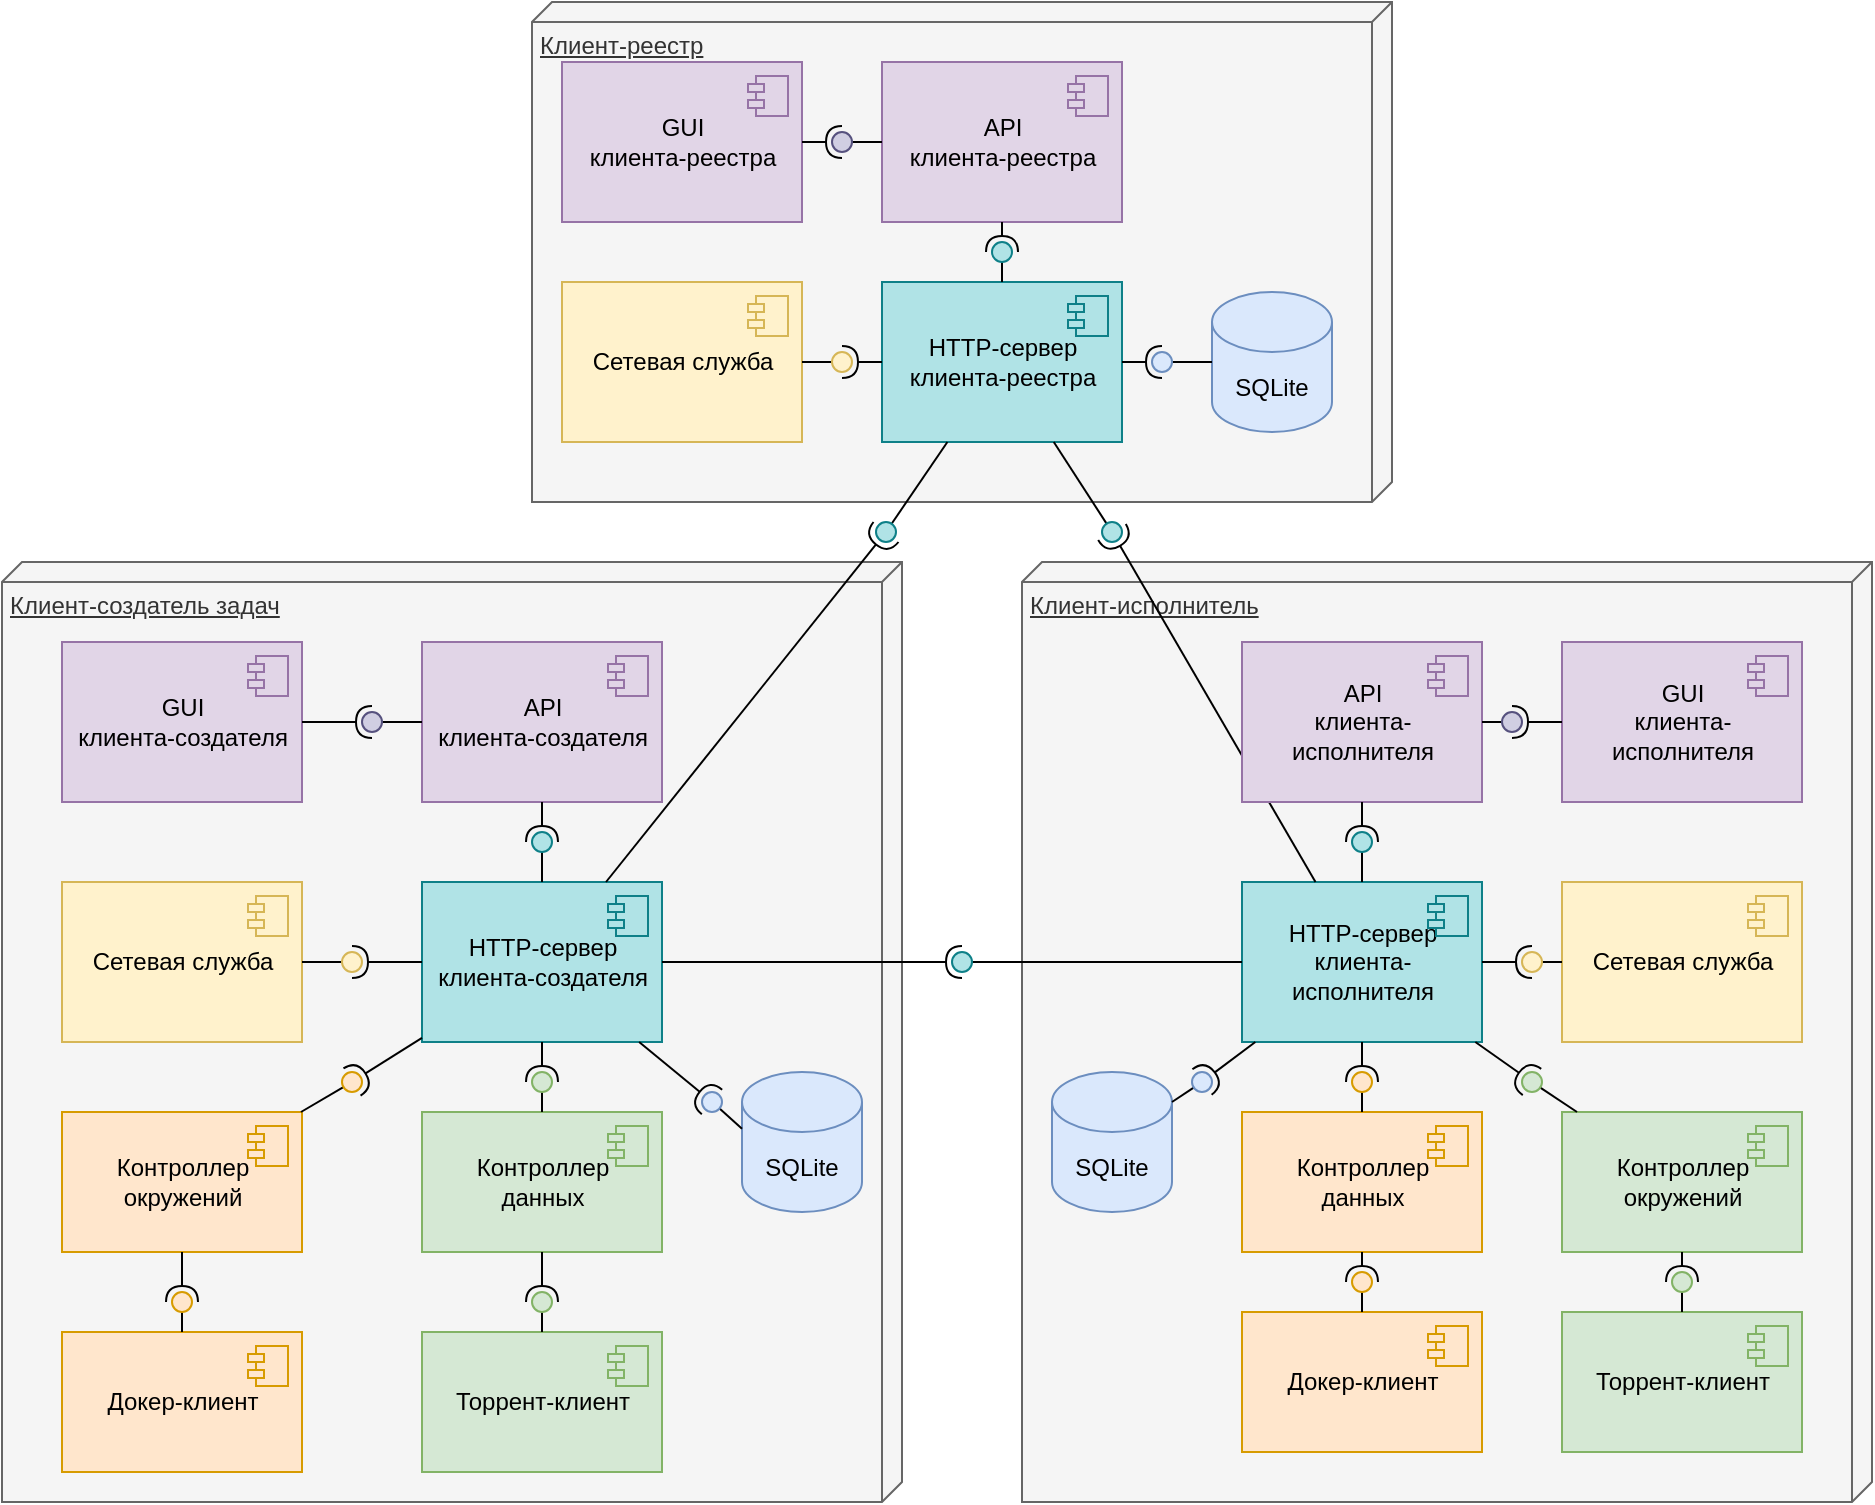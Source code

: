 <mxfile version="18.0.6" type="device"><diagram id="uesjsvhi6PTyqrTvH9r1" name="Страница 1"><mxGraphModel dx="1422" dy="845" grid="1" gridSize="10" guides="1" tooltips="1" connect="1" arrows="1" fold="1" page="1" pageScale="1" pageWidth="1654" pageHeight="1169" math="0" shadow="0"><root><mxCell id="0"/><mxCell id="1" parent="0"/><mxCell id="eHMPwbCRDvt2k2h-anPT-3" value="Клиент-реестр" style="verticalAlign=top;align=left;spacingTop=8;spacingLeft=2;spacingRight=12;shape=cube;size=10;direction=south;fontStyle=4;html=1;fillColor=#f5f5f5;fontColor=#333333;strokeColor=#666666;" vertex="1" parent="1"><mxGeometry x="655" y="290" width="430" height="250" as="geometry"/></mxCell><mxCell id="eHMPwbCRDvt2k2h-anPT-4" value="Клиент-создатель задач" style="verticalAlign=top;align=left;spacingTop=8;spacingLeft=2;spacingRight=12;shape=cube;size=10;direction=south;fontStyle=4;html=1;fillColor=#f5f5f5;fontColor=#333333;strokeColor=#666666;" vertex="1" parent="1"><mxGeometry x="390" y="570" width="450" height="470" as="geometry"/></mxCell><mxCell id="eHMPwbCRDvt2k2h-anPT-5" value="Клиент-исполнитель" style="verticalAlign=top;align=left;spacingTop=8;spacingLeft=2;spacingRight=12;shape=cube;size=10;direction=south;fontStyle=4;html=1;fillColor=#f5f5f5;fontColor=#333333;strokeColor=#666666;" vertex="1" parent="1"><mxGeometry x="900" y="570" width="425" height="470" as="geometry"/></mxCell><mxCell id="eHMPwbCRDvt2k2h-anPT-6" value="HTTP-сервер&lt;br&gt;клиента-создателя" style="html=1;dropTarget=0;fillColor=#b0e3e6;strokeColor=#0e8088;" vertex="1" parent="1"><mxGeometry x="600" y="730" width="120" height="80" as="geometry"/></mxCell><mxCell id="eHMPwbCRDvt2k2h-anPT-7" value="" style="shape=module;jettyWidth=8;jettyHeight=4;fillColor=#b0e3e6;strokeColor=#0e8088;" vertex="1" parent="eHMPwbCRDvt2k2h-anPT-6"><mxGeometry x="1" width="20" height="20" relative="1" as="geometry"><mxPoint x="-27" y="7" as="offset"/></mxGeometry></mxCell><mxCell id="eHMPwbCRDvt2k2h-anPT-8" value="Контроллер&lt;br&gt;окружений" style="html=1;dropTarget=0;fillColor=#ffe6cc;strokeColor=#d79b00;" vertex="1" parent="1"><mxGeometry x="420" y="845" width="120" height="70" as="geometry"/></mxCell><mxCell id="eHMPwbCRDvt2k2h-anPT-9" value="" style="shape=module;jettyWidth=8;jettyHeight=4;fillColor=#ffe6cc;strokeColor=#d79b00;" vertex="1" parent="eHMPwbCRDvt2k2h-anPT-8"><mxGeometry x="1" width="20" height="20" relative="1" as="geometry"><mxPoint x="-27" y="7" as="offset"/></mxGeometry></mxCell><mxCell id="eHMPwbCRDvt2k2h-anPT-10" value="Контроллер&lt;br&gt;данных" style="html=1;dropTarget=0;fillColor=#d5e8d4;strokeColor=#82b366;" vertex="1" parent="1"><mxGeometry x="600" y="845" width="120" height="70" as="geometry"/></mxCell><mxCell id="eHMPwbCRDvt2k2h-anPT-11" value="" style="shape=module;jettyWidth=8;jettyHeight=4;fillColor=#d5e8d4;strokeColor=#82b366;" vertex="1" parent="eHMPwbCRDvt2k2h-anPT-10"><mxGeometry x="1" width="20" height="20" relative="1" as="geometry"><mxPoint x="-27" y="7" as="offset"/></mxGeometry></mxCell><mxCell id="eHMPwbCRDvt2k2h-anPT-12" value="Торрент-клиент" style="html=1;dropTarget=0;fillColor=#d5e8d4;strokeColor=#82b366;" vertex="1" parent="1"><mxGeometry x="600" y="955" width="120" height="70" as="geometry"/></mxCell><mxCell id="eHMPwbCRDvt2k2h-anPT-13" value="" style="shape=module;jettyWidth=8;jettyHeight=4;fillColor=#d5e8d4;strokeColor=#82b366;" vertex="1" parent="eHMPwbCRDvt2k2h-anPT-12"><mxGeometry x="1" width="20" height="20" relative="1" as="geometry"><mxPoint x="-27" y="7" as="offset"/></mxGeometry></mxCell><mxCell id="eHMPwbCRDvt2k2h-anPT-14" value="Докер-клиент" style="html=1;dropTarget=0;fillColor=#ffe6cc;strokeColor=#d79b00;" vertex="1" parent="1"><mxGeometry x="420" y="955" width="120" height="70" as="geometry"/></mxCell><mxCell id="eHMPwbCRDvt2k2h-anPT-15" value="" style="shape=module;jettyWidth=8;jettyHeight=4;fillColor=#ffe6cc;strokeColor=#d79b00;" vertex="1" parent="eHMPwbCRDvt2k2h-anPT-14"><mxGeometry x="1" width="20" height="20" relative="1" as="geometry"><mxPoint x="-27" y="7" as="offset"/></mxGeometry></mxCell><mxCell id="eHMPwbCRDvt2k2h-anPT-16" value="Сетевая служба" style="html=1;dropTarget=0;fillColor=#fff2cc;strokeColor=#d6b656;" vertex="1" parent="1"><mxGeometry x="420" y="730" width="120" height="80" as="geometry"/></mxCell><mxCell id="eHMPwbCRDvt2k2h-anPT-17" value="" style="shape=module;jettyWidth=8;jettyHeight=4;fillColor=#fff2cc;strokeColor=#d6b656;" vertex="1" parent="eHMPwbCRDvt2k2h-anPT-16"><mxGeometry x="1" width="20" height="20" relative="1" as="geometry"><mxPoint x="-27" y="7" as="offset"/></mxGeometry></mxCell><mxCell id="eHMPwbCRDvt2k2h-anPT-35" value="SQLite" style="shape=cylinder3;whiteSpace=wrap;html=1;boundedLbl=1;backgroundOutline=1;size=15;fillColor=#dae8fc;strokeColor=#6c8ebf;" vertex="1" parent="1"><mxGeometry x="760" y="825" width="60" height="70" as="geometry"/></mxCell><mxCell id="eHMPwbCRDvt2k2h-anPT-36" value="" style="rounded=0;orthogonalLoop=1;jettySize=auto;html=1;endArrow=none;endFill=0;sketch=0;sourcePerimeterSpacing=0;targetPerimeterSpacing=0;" edge="1" target="eHMPwbCRDvt2k2h-anPT-38" parent="1"><mxGeometry relative="1" as="geometry"><mxPoint x="760" y="853.343" as="sourcePoint"/></mxGeometry></mxCell><mxCell id="eHMPwbCRDvt2k2h-anPT-37" value="" style="rounded=0;orthogonalLoop=1;jettySize=auto;html=1;endArrow=halfCircle;endFill=0;entryX=0.5;entryY=0.5;endSize=6;strokeWidth=1;sketch=0;" edge="1" target="eHMPwbCRDvt2k2h-anPT-38" parent="1" source="eHMPwbCRDvt2k2h-anPT-6"><mxGeometry relative="1" as="geometry"><mxPoint x="980" y="950" as="sourcePoint"/></mxGeometry></mxCell><mxCell id="eHMPwbCRDvt2k2h-anPT-38" value="" style="ellipse;whiteSpace=wrap;html=1;align=center;aspect=fixed;resizable=0;points=[];outlineConnect=0;sketch=0;fillColor=#dae8fc;strokeColor=#6c8ebf;" vertex="1" parent="1"><mxGeometry x="740" y="835" width="10" height="10" as="geometry"/></mxCell><mxCell id="eHMPwbCRDvt2k2h-anPT-39" value="HTTP-сервер&lt;br&gt;клиента-реестра" style="html=1;dropTarget=0;fillColor=#b0e3e6;strokeColor=#0e8088;" vertex="1" parent="1"><mxGeometry x="830" y="430" width="120" height="80" as="geometry"/></mxCell><mxCell id="eHMPwbCRDvt2k2h-anPT-40" value="" style="shape=module;jettyWidth=8;jettyHeight=4;fillColor=#b0e3e6;strokeColor=#0e8088;" vertex="1" parent="eHMPwbCRDvt2k2h-anPT-39"><mxGeometry x="1" width="20" height="20" relative="1" as="geometry"><mxPoint x="-27" y="7" as="offset"/></mxGeometry></mxCell><mxCell id="eHMPwbCRDvt2k2h-anPT-41" value="Сетевая служба" style="html=1;dropTarget=0;fillColor=#fff2cc;strokeColor=#d6b656;" vertex="1" parent="1"><mxGeometry x="670" y="430" width="120" height="80" as="geometry"/></mxCell><mxCell id="eHMPwbCRDvt2k2h-anPT-42" value="" style="shape=module;jettyWidth=8;jettyHeight=4;fillColor=#fff2cc;strokeColor=#d6b656;" vertex="1" parent="eHMPwbCRDvt2k2h-anPT-41"><mxGeometry x="1" width="20" height="20" relative="1" as="geometry"><mxPoint x="-27" y="7" as="offset"/></mxGeometry></mxCell><mxCell id="eHMPwbCRDvt2k2h-anPT-43" value="SQLite" style="shape=cylinder3;whiteSpace=wrap;html=1;boundedLbl=1;backgroundOutline=1;size=15;fillColor=#dae8fc;strokeColor=#6c8ebf;" vertex="1" parent="1"><mxGeometry x="995" y="435" width="60" height="70" as="geometry"/></mxCell><mxCell id="eHMPwbCRDvt2k2h-anPT-44" value="" style="rounded=0;orthogonalLoop=1;jettySize=auto;html=1;endArrow=none;endFill=0;sketch=0;sourcePerimeterSpacing=0;targetPerimeterSpacing=0;" edge="1" target="eHMPwbCRDvt2k2h-anPT-46" parent="1" source="eHMPwbCRDvt2k2h-anPT-41"><mxGeometry relative="1" as="geometry"><mxPoint x="1185" y="455" as="sourcePoint"/></mxGeometry></mxCell><mxCell id="eHMPwbCRDvt2k2h-anPT-45" value="" style="rounded=0;orthogonalLoop=1;jettySize=auto;html=1;endArrow=halfCircle;endFill=0;entryX=0.5;entryY=0.5;endSize=6;strokeWidth=1;sketch=0;" edge="1" target="eHMPwbCRDvt2k2h-anPT-46" parent="1" source="eHMPwbCRDvt2k2h-anPT-39"><mxGeometry relative="1" as="geometry"><mxPoint x="1225" y="455" as="sourcePoint"/></mxGeometry></mxCell><mxCell id="eHMPwbCRDvt2k2h-anPT-46" value="" style="ellipse;whiteSpace=wrap;html=1;align=center;aspect=fixed;resizable=0;points=[];outlineConnect=0;sketch=0;fillColor=#fff2cc;strokeColor=#d6b656;" vertex="1" parent="1"><mxGeometry x="805" y="465" width="10" height="10" as="geometry"/></mxCell><mxCell id="eHMPwbCRDvt2k2h-anPT-47" value="" style="rounded=0;orthogonalLoop=1;jettySize=auto;html=1;endArrow=none;endFill=0;sketch=0;sourcePerimeterSpacing=0;targetPerimeterSpacing=0;" edge="1" target="eHMPwbCRDvt2k2h-anPT-49" parent="1" source="eHMPwbCRDvt2k2h-anPT-43"><mxGeometry relative="1" as="geometry"><mxPoint x="1175" y="455" as="sourcePoint"/></mxGeometry></mxCell><mxCell id="eHMPwbCRDvt2k2h-anPT-48" value="" style="rounded=0;orthogonalLoop=1;jettySize=auto;html=1;endArrow=halfCircle;endFill=0;entryX=0.5;entryY=0.5;endSize=6;strokeWidth=1;sketch=0;" edge="1" target="eHMPwbCRDvt2k2h-anPT-49" parent="1" source="eHMPwbCRDvt2k2h-anPT-39"><mxGeometry relative="1" as="geometry"><mxPoint x="1215" y="455" as="sourcePoint"/></mxGeometry></mxCell><mxCell id="eHMPwbCRDvt2k2h-anPT-49" value="" style="ellipse;whiteSpace=wrap;html=1;align=center;aspect=fixed;resizable=0;points=[];outlineConnect=0;sketch=0;fillColor=#dae8fc;strokeColor=#6c8ebf;" vertex="1" parent="1"><mxGeometry x="965" y="465" width="10" height="10" as="geometry"/></mxCell><mxCell id="eHMPwbCRDvt2k2h-anPT-50" value="" style="rounded=0;orthogonalLoop=1;jettySize=auto;html=1;endArrow=none;endFill=0;sketch=0;sourcePerimeterSpacing=0;targetPerimeterSpacing=0;" edge="1" target="eHMPwbCRDvt2k2h-anPT-52" parent="1" source="eHMPwbCRDvt2k2h-anPT-39"><mxGeometry relative="1" as="geometry"><mxPoint x="1130" y="515" as="sourcePoint"/><mxPoint x="790" y="565" as="targetPoint"/></mxGeometry></mxCell><mxCell id="eHMPwbCRDvt2k2h-anPT-51" value="" style="rounded=0;orthogonalLoop=1;jettySize=auto;html=1;endArrow=halfCircle;endFill=0;entryX=0.5;entryY=0.5;endSize=6;strokeWidth=1;sketch=0;" edge="1" target="eHMPwbCRDvt2k2h-anPT-52" parent="1" source="eHMPwbCRDvt2k2h-anPT-6"><mxGeometry relative="1" as="geometry"><mxPoint x="1170" y="515" as="sourcePoint"/></mxGeometry></mxCell><mxCell id="eHMPwbCRDvt2k2h-anPT-52" value="" style="ellipse;whiteSpace=wrap;html=1;align=center;aspect=fixed;resizable=0;points=[];outlineConnect=0;sketch=0;fillColor=#b0e3e6;strokeColor=#0e8088;" vertex="1" parent="1"><mxGeometry x="827" y="550" width="10" height="10" as="geometry"/></mxCell><mxCell id="eHMPwbCRDvt2k2h-anPT-54" value="" style="rounded=0;orthogonalLoop=1;jettySize=auto;html=1;endArrow=none;endFill=0;sketch=0;sourcePerimeterSpacing=0;targetPerimeterSpacing=0;" edge="1" target="eHMPwbCRDvt2k2h-anPT-56" parent="1" source="eHMPwbCRDvt2k2h-anPT-10"><mxGeometry relative="1" as="geometry"><mxPoint x="930" y="640" as="sourcePoint"/></mxGeometry></mxCell><mxCell id="eHMPwbCRDvt2k2h-anPT-55" value="" style="rounded=0;orthogonalLoop=1;jettySize=auto;html=1;endArrow=halfCircle;endFill=0;entryX=0.5;entryY=0.5;endSize=6;strokeWidth=1;sketch=0;" edge="1" target="eHMPwbCRDvt2k2h-anPT-56" parent="1" source="eHMPwbCRDvt2k2h-anPT-6"><mxGeometry relative="1" as="geometry"><mxPoint x="970" y="640" as="sourcePoint"/></mxGeometry></mxCell><mxCell id="eHMPwbCRDvt2k2h-anPT-56" value="" style="ellipse;whiteSpace=wrap;html=1;align=center;aspect=fixed;resizable=0;points=[];outlineConnect=0;sketch=0;fillColor=#d5e8d4;strokeColor=#82b366;" vertex="1" parent="1"><mxGeometry x="655" y="825" width="10" height="10" as="geometry"/></mxCell><mxCell id="eHMPwbCRDvt2k2h-anPT-57" value="" style="rounded=0;orthogonalLoop=1;jettySize=auto;html=1;endArrow=none;endFill=0;sketch=0;sourcePerimeterSpacing=0;targetPerimeterSpacing=0;" edge="1" target="eHMPwbCRDvt2k2h-anPT-59" parent="1" source="eHMPwbCRDvt2k2h-anPT-8"><mxGeometry relative="1" as="geometry"><mxPoint x="920" y="630" as="sourcePoint"/></mxGeometry></mxCell><mxCell id="eHMPwbCRDvt2k2h-anPT-58" value="" style="rounded=0;orthogonalLoop=1;jettySize=auto;html=1;endArrow=halfCircle;endFill=0;entryX=0.5;entryY=0.5;endSize=6;strokeWidth=1;sketch=0;" edge="1" target="eHMPwbCRDvt2k2h-anPT-59" parent="1" source="eHMPwbCRDvt2k2h-anPT-6"><mxGeometry relative="1" as="geometry"><mxPoint x="960" y="630" as="sourcePoint"/></mxGeometry></mxCell><mxCell id="eHMPwbCRDvt2k2h-anPT-59" value="" style="ellipse;whiteSpace=wrap;html=1;align=center;aspect=fixed;resizable=0;points=[];outlineConnect=0;sketch=0;fillColor=#ffe6cc;strokeColor=#d79b00;" vertex="1" parent="1"><mxGeometry x="560" y="825" width="10" height="10" as="geometry"/></mxCell><mxCell id="eHMPwbCRDvt2k2h-anPT-60" value="" style="rounded=0;orthogonalLoop=1;jettySize=auto;html=1;endArrow=none;endFill=0;sketch=0;sourcePerimeterSpacing=0;targetPerimeterSpacing=0;" edge="1" target="eHMPwbCRDvt2k2h-anPT-62" parent="1" source="eHMPwbCRDvt2k2h-anPT-16"><mxGeometry relative="1" as="geometry"><mxPoint x="930" y="630" as="sourcePoint"/></mxGeometry></mxCell><mxCell id="eHMPwbCRDvt2k2h-anPT-61" value="" style="rounded=0;orthogonalLoop=1;jettySize=auto;html=1;endArrow=halfCircle;endFill=0;entryX=0.5;entryY=0.5;endSize=6;strokeWidth=1;sketch=0;" edge="1" target="eHMPwbCRDvt2k2h-anPT-62" parent="1" source="eHMPwbCRDvt2k2h-anPT-6"><mxGeometry relative="1" as="geometry"><mxPoint x="970" y="630" as="sourcePoint"/></mxGeometry></mxCell><mxCell id="eHMPwbCRDvt2k2h-anPT-62" value="" style="ellipse;whiteSpace=wrap;html=1;align=center;aspect=fixed;resizable=0;points=[];outlineConnect=0;sketch=0;fillColor=#fff2cc;strokeColor=#d6b656;" vertex="1" parent="1"><mxGeometry x="560" y="765" width="10" height="10" as="geometry"/></mxCell><mxCell id="eHMPwbCRDvt2k2h-anPT-63" value="" style="rounded=0;orthogonalLoop=1;jettySize=auto;html=1;endArrow=none;endFill=0;sketch=0;sourcePerimeterSpacing=0;targetPerimeterSpacing=0;" edge="1" target="eHMPwbCRDvt2k2h-anPT-65" parent="1" source="eHMPwbCRDvt2k2h-anPT-14"><mxGeometry relative="1" as="geometry"><mxPoint x="920" y="640" as="sourcePoint"/></mxGeometry></mxCell><mxCell id="eHMPwbCRDvt2k2h-anPT-64" value="" style="rounded=0;orthogonalLoop=1;jettySize=auto;html=1;endArrow=halfCircle;endFill=0;entryX=0.5;entryY=0.5;endSize=6;strokeWidth=1;sketch=0;" edge="1" target="eHMPwbCRDvt2k2h-anPT-65" parent="1" source="eHMPwbCRDvt2k2h-anPT-8"><mxGeometry relative="1" as="geometry"><mxPoint x="960" y="640" as="sourcePoint"/></mxGeometry></mxCell><mxCell id="eHMPwbCRDvt2k2h-anPT-65" value="" style="ellipse;whiteSpace=wrap;html=1;align=center;aspect=fixed;resizable=0;points=[];outlineConnect=0;sketch=0;fillColor=#ffe6cc;strokeColor=#d79b00;" vertex="1" parent="1"><mxGeometry x="475" y="935" width="10" height="10" as="geometry"/></mxCell><mxCell id="eHMPwbCRDvt2k2h-anPT-66" value="" style="rounded=0;orthogonalLoop=1;jettySize=auto;html=1;endArrow=none;endFill=0;sketch=0;sourcePerimeterSpacing=0;targetPerimeterSpacing=0;" edge="1" target="eHMPwbCRDvt2k2h-anPT-68" parent="1" source="eHMPwbCRDvt2k2h-anPT-12"><mxGeometry relative="1" as="geometry"><mxPoint x="990" y="630" as="sourcePoint"/></mxGeometry></mxCell><mxCell id="eHMPwbCRDvt2k2h-anPT-67" value="" style="rounded=0;orthogonalLoop=1;jettySize=auto;html=1;endArrow=halfCircle;endFill=0;entryX=0.5;entryY=0.5;endSize=6;strokeWidth=1;sketch=0;" edge="1" target="eHMPwbCRDvt2k2h-anPT-68" parent="1" source="eHMPwbCRDvt2k2h-anPT-10"><mxGeometry relative="1" as="geometry"><mxPoint x="1030" y="630" as="sourcePoint"/></mxGeometry></mxCell><mxCell id="eHMPwbCRDvt2k2h-anPT-68" value="" style="ellipse;whiteSpace=wrap;html=1;align=center;aspect=fixed;resizable=0;points=[];outlineConnect=0;sketch=0;fillColor=#d5e8d4;strokeColor=#82b366;" vertex="1" parent="1"><mxGeometry x="655" y="935" width="10" height="10" as="geometry"/></mxCell><mxCell id="eHMPwbCRDvt2k2h-anPT-71" value="HTTP-сервер&lt;br&gt;клиента-&lt;br&gt;исполнителя" style="html=1;dropTarget=0;fillColor=#b0e3e6;strokeColor=#0e8088;" vertex="1" parent="1"><mxGeometry x="1010" y="730" width="120" height="80" as="geometry"/></mxCell><mxCell id="eHMPwbCRDvt2k2h-anPT-72" value="" style="shape=module;jettyWidth=8;jettyHeight=4;fillColor=#b0e3e6;strokeColor=#0e8088;" vertex="1" parent="eHMPwbCRDvt2k2h-anPT-71"><mxGeometry x="1" width="20" height="20" relative="1" as="geometry"><mxPoint x="-27" y="7" as="offset"/></mxGeometry></mxCell><mxCell id="eHMPwbCRDvt2k2h-anPT-73" value="" style="rounded=0;orthogonalLoop=1;jettySize=auto;html=1;endArrow=none;endFill=0;sketch=0;sourcePerimeterSpacing=0;targetPerimeterSpacing=0;" edge="1" target="eHMPwbCRDvt2k2h-anPT-75" parent="1" source="eHMPwbCRDvt2k2h-anPT-39"><mxGeometry relative="1" as="geometry"><mxPoint x="1230" y="495" as="sourcePoint"/></mxGeometry></mxCell><mxCell id="eHMPwbCRDvt2k2h-anPT-74" value="" style="rounded=0;orthogonalLoop=1;jettySize=auto;html=1;endArrow=halfCircle;endFill=0;entryX=0.5;entryY=0.5;endSize=6;strokeWidth=1;sketch=0;" edge="1" target="eHMPwbCRDvt2k2h-anPT-75" parent="1" source="eHMPwbCRDvt2k2h-anPT-71"><mxGeometry relative="1" as="geometry"><mxPoint x="1270" y="495" as="sourcePoint"/></mxGeometry></mxCell><mxCell id="eHMPwbCRDvt2k2h-anPT-75" value="" style="ellipse;whiteSpace=wrap;html=1;align=center;aspect=fixed;resizable=0;points=[];outlineConnect=0;sketch=0;fillColor=#b0e3e6;strokeColor=#0e8088;" vertex="1" parent="1"><mxGeometry x="940" y="550" width="10" height="10" as="geometry"/></mxCell><mxCell id="eHMPwbCRDvt2k2h-anPT-76" value="" style="rounded=0;orthogonalLoop=1;jettySize=auto;html=1;endArrow=none;endFill=0;sketch=0;sourcePerimeterSpacing=0;targetPerimeterSpacing=0;" edge="1" target="eHMPwbCRDvt2k2h-anPT-78" parent="1" source="eHMPwbCRDvt2k2h-anPT-71"><mxGeometry relative="1" as="geometry"><mxPoint x="1310" y="445" as="sourcePoint"/></mxGeometry></mxCell><mxCell id="eHMPwbCRDvt2k2h-anPT-77" value="" style="rounded=0;orthogonalLoop=1;jettySize=auto;html=1;endArrow=halfCircle;endFill=0;entryX=0.5;entryY=0.5;endSize=6;strokeWidth=1;sketch=0;" edge="1" target="eHMPwbCRDvt2k2h-anPT-78" parent="1" source="eHMPwbCRDvt2k2h-anPT-6"><mxGeometry relative="1" as="geometry"><mxPoint x="1345" y="497.5" as="sourcePoint"/></mxGeometry></mxCell><mxCell id="eHMPwbCRDvt2k2h-anPT-78" value="" style="ellipse;whiteSpace=wrap;html=1;align=center;aspect=fixed;resizable=0;points=[];outlineConnect=0;sketch=0;fillColor=#b0e3e6;strokeColor=#0e8088;" vertex="1" parent="1"><mxGeometry x="865" y="765" width="10" height="10" as="geometry"/></mxCell><mxCell id="eHMPwbCRDvt2k2h-anPT-79" value="SQLite" style="shape=cylinder3;whiteSpace=wrap;html=1;boundedLbl=1;backgroundOutline=1;size=15;fillColor=#dae8fc;strokeColor=#6c8ebf;" vertex="1" parent="1"><mxGeometry x="915" y="825" width="60" height="70" as="geometry"/></mxCell><mxCell id="eHMPwbCRDvt2k2h-anPT-80" value="" style="rounded=0;orthogonalLoop=1;jettySize=auto;html=1;endArrow=none;endFill=0;sketch=0;sourcePerimeterSpacing=0;targetPerimeterSpacing=0;" edge="1" target="eHMPwbCRDvt2k2h-anPT-82" parent="1" source="eHMPwbCRDvt2k2h-anPT-79"><mxGeometry relative="1" as="geometry"><mxPoint x="1170" y="600" as="sourcePoint"/></mxGeometry></mxCell><mxCell id="eHMPwbCRDvt2k2h-anPT-81" value="" style="rounded=0;orthogonalLoop=1;jettySize=auto;html=1;endArrow=halfCircle;endFill=0;entryX=0.5;entryY=0.5;endSize=6;strokeWidth=1;sketch=0;" edge="1" target="eHMPwbCRDvt2k2h-anPT-82" parent="1" source="eHMPwbCRDvt2k2h-anPT-71"><mxGeometry relative="1" as="geometry"><mxPoint x="1210" y="600" as="sourcePoint"/></mxGeometry></mxCell><mxCell id="eHMPwbCRDvt2k2h-anPT-82" value="" style="ellipse;whiteSpace=wrap;html=1;align=center;aspect=fixed;resizable=0;points=[];outlineConnect=0;sketch=0;fillColor=#dae8fc;strokeColor=#6c8ebf;" vertex="1" parent="1"><mxGeometry x="985" y="825" width="10" height="10" as="geometry"/></mxCell><mxCell id="eHMPwbCRDvt2k2h-anPT-83" value="Контроллер&lt;br&gt;данных" style="html=1;dropTarget=0;fillColor=#ffe6cc;strokeColor=#d79b00;" vertex="1" parent="1"><mxGeometry x="1010" y="845" width="120" height="70" as="geometry"/></mxCell><mxCell id="eHMPwbCRDvt2k2h-anPT-84" value="" style="shape=module;jettyWidth=8;jettyHeight=4;fillColor=#ffe6cc;strokeColor=#d79b00;" vertex="1" parent="eHMPwbCRDvt2k2h-anPT-83"><mxGeometry x="1" width="20" height="20" relative="1" as="geometry"><mxPoint x="-27" y="7" as="offset"/></mxGeometry></mxCell><mxCell id="eHMPwbCRDvt2k2h-anPT-85" value="Контроллер&lt;br&gt;окружений" style="html=1;dropTarget=0;fillColor=#d5e8d4;strokeColor=#82b366;" vertex="1" parent="1"><mxGeometry x="1170" y="845" width="120" height="70" as="geometry"/></mxCell><mxCell id="eHMPwbCRDvt2k2h-anPT-86" value="" style="shape=module;jettyWidth=8;jettyHeight=4;fillColor=#d5e8d4;strokeColor=#82b366;" vertex="1" parent="eHMPwbCRDvt2k2h-anPT-85"><mxGeometry x="1" width="20" height="20" relative="1" as="geometry"><mxPoint x="-27" y="7" as="offset"/></mxGeometry></mxCell><mxCell id="eHMPwbCRDvt2k2h-anPT-87" value="Докер-клиент" style="html=1;dropTarget=0;fillColor=#ffe6cc;strokeColor=#d79b00;" vertex="1" parent="1"><mxGeometry x="1010" y="945" width="120" height="70" as="geometry"/></mxCell><mxCell id="eHMPwbCRDvt2k2h-anPT-88" value="" style="shape=module;jettyWidth=8;jettyHeight=4;fillColor=#ffe6cc;strokeColor=#d79b00;" vertex="1" parent="eHMPwbCRDvt2k2h-anPT-87"><mxGeometry x="1" width="20" height="20" relative="1" as="geometry"><mxPoint x="-27" y="7" as="offset"/></mxGeometry></mxCell><mxCell id="eHMPwbCRDvt2k2h-anPT-89" value="Торрент-клиент" style="html=1;dropTarget=0;fillColor=#d5e8d4;strokeColor=#82b366;" vertex="1" parent="1"><mxGeometry x="1170" y="945" width="120" height="70" as="geometry"/></mxCell><mxCell id="eHMPwbCRDvt2k2h-anPT-90" value="" style="shape=module;jettyWidth=8;jettyHeight=4;fillColor=#d5e8d4;strokeColor=#82b366;" vertex="1" parent="eHMPwbCRDvt2k2h-anPT-89"><mxGeometry x="1" width="20" height="20" relative="1" as="geometry"><mxPoint x="-27" y="7" as="offset"/></mxGeometry></mxCell><mxCell id="eHMPwbCRDvt2k2h-anPT-91" value="Сетевая служба" style="html=1;dropTarget=0;fillColor=#fff2cc;strokeColor=#d6b656;" vertex="1" parent="1"><mxGeometry x="1170" y="730" width="120" height="80" as="geometry"/></mxCell><mxCell id="eHMPwbCRDvt2k2h-anPT-92" value="" style="shape=module;jettyWidth=8;jettyHeight=4;fillColor=#fff2cc;strokeColor=#d6b656;" vertex="1" parent="eHMPwbCRDvt2k2h-anPT-91"><mxGeometry x="1" width="20" height="20" relative="1" as="geometry"><mxPoint x="-27" y="7" as="offset"/></mxGeometry></mxCell><mxCell id="eHMPwbCRDvt2k2h-anPT-93" value="" style="rounded=0;orthogonalLoop=1;jettySize=auto;html=1;endArrow=none;endFill=0;sketch=0;sourcePerimeterSpacing=0;targetPerimeterSpacing=0;" edge="1" target="eHMPwbCRDvt2k2h-anPT-95" parent="1" source="eHMPwbCRDvt2k2h-anPT-83"><mxGeometry relative="1" as="geometry"><mxPoint x="1170" y="590" as="sourcePoint"/></mxGeometry></mxCell><mxCell id="eHMPwbCRDvt2k2h-anPT-94" value="" style="rounded=0;orthogonalLoop=1;jettySize=auto;html=1;endArrow=halfCircle;endFill=0;entryX=0.5;entryY=0.5;endSize=6;strokeWidth=1;sketch=0;" edge="1" target="eHMPwbCRDvt2k2h-anPT-95" parent="1" source="eHMPwbCRDvt2k2h-anPT-71"><mxGeometry relative="1" as="geometry"><mxPoint x="1210" y="590" as="sourcePoint"/></mxGeometry></mxCell><mxCell id="eHMPwbCRDvt2k2h-anPT-95" value="" style="ellipse;whiteSpace=wrap;html=1;align=center;aspect=fixed;resizable=0;points=[];outlineConnect=0;sketch=0;fillColor=#ffe6cc;strokeColor=#d79b00;" vertex="1" parent="1"><mxGeometry x="1065" y="825" width="10" height="10" as="geometry"/></mxCell><mxCell id="eHMPwbCRDvt2k2h-anPT-96" value="" style="rounded=0;orthogonalLoop=1;jettySize=auto;html=1;endArrow=none;endFill=0;sketch=0;sourcePerimeterSpacing=0;targetPerimeterSpacing=0;" edge="1" target="eHMPwbCRDvt2k2h-anPT-98" parent="1" source="eHMPwbCRDvt2k2h-anPT-91"><mxGeometry relative="1" as="geometry"><mxPoint x="1240" y="560" as="sourcePoint"/></mxGeometry></mxCell><mxCell id="eHMPwbCRDvt2k2h-anPT-97" value="" style="rounded=0;orthogonalLoop=1;jettySize=auto;html=1;endArrow=halfCircle;endFill=0;entryX=0.5;entryY=0.5;endSize=6;strokeWidth=1;sketch=0;" edge="1" target="eHMPwbCRDvt2k2h-anPT-98" parent="1" source="eHMPwbCRDvt2k2h-anPT-71"><mxGeometry relative="1" as="geometry"><mxPoint x="1280" y="560" as="sourcePoint"/></mxGeometry></mxCell><mxCell id="eHMPwbCRDvt2k2h-anPT-98" value="" style="ellipse;whiteSpace=wrap;html=1;align=center;aspect=fixed;resizable=0;points=[];outlineConnect=0;sketch=0;fillColor=#fff2cc;strokeColor=#d6b656;" vertex="1" parent="1"><mxGeometry x="1150" y="765" width="10" height="10" as="geometry"/></mxCell><mxCell id="eHMPwbCRDvt2k2h-anPT-99" value="" style="rounded=0;orthogonalLoop=1;jettySize=auto;html=1;endArrow=none;endFill=0;sketch=0;sourcePerimeterSpacing=0;targetPerimeterSpacing=0;" edge="1" target="eHMPwbCRDvt2k2h-anPT-101" parent="1" source="eHMPwbCRDvt2k2h-anPT-85"><mxGeometry relative="1" as="geometry"><mxPoint x="1250" y="580" as="sourcePoint"/></mxGeometry></mxCell><mxCell id="eHMPwbCRDvt2k2h-anPT-100" value="" style="rounded=0;orthogonalLoop=1;jettySize=auto;html=1;endArrow=halfCircle;endFill=0;entryX=0.5;entryY=0.5;endSize=6;strokeWidth=1;sketch=0;" edge="1" target="eHMPwbCRDvt2k2h-anPT-101" parent="1" source="eHMPwbCRDvt2k2h-anPT-71"><mxGeometry relative="1" as="geometry"><mxPoint x="1290" y="580" as="sourcePoint"/></mxGeometry></mxCell><mxCell id="eHMPwbCRDvt2k2h-anPT-101" value="" style="ellipse;whiteSpace=wrap;html=1;align=center;aspect=fixed;resizable=0;points=[];outlineConnect=0;sketch=0;fillColor=#d5e8d4;strokeColor=#82b366;" vertex="1" parent="1"><mxGeometry x="1150" y="825" width="10" height="10" as="geometry"/></mxCell><mxCell id="eHMPwbCRDvt2k2h-anPT-102" value="" style="rounded=0;orthogonalLoop=1;jettySize=auto;html=1;endArrow=none;endFill=0;sketch=0;sourcePerimeterSpacing=0;targetPerimeterSpacing=0;" edge="1" target="eHMPwbCRDvt2k2h-anPT-104" parent="1" source="eHMPwbCRDvt2k2h-anPT-87"><mxGeometry relative="1" as="geometry"><mxPoint x="1250" y="610" as="sourcePoint"/></mxGeometry></mxCell><mxCell id="eHMPwbCRDvt2k2h-anPT-103" value="" style="rounded=0;orthogonalLoop=1;jettySize=auto;html=1;endArrow=halfCircle;endFill=0;entryX=0.5;entryY=0.5;endSize=6;strokeWidth=1;sketch=0;" edge="1" target="eHMPwbCRDvt2k2h-anPT-104" parent="1" source="eHMPwbCRDvt2k2h-anPT-83"><mxGeometry relative="1" as="geometry"><mxPoint x="1290" y="610" as="sourcePoint"/></mxGeometry></mxCell><mxCell id="eHMPwbCRDvt2k2h-anPT-104" value="" style="ellipse;whiteSpace=wrap;html=1;align=center;aspect=fixed;resizable=0;points=[];outlineConnect=0;sketch=0;fillColor=#ffe6cc;strokeColor=#d79b00;" vertex="1" parent="1"><mxGeometry x="1065" y="925" width="10" height="10" as="geometry"/></mxCell><mxCell id="eHMPwbCRDvt2k2h-anPT-105" value="" style="rounded=0;orthogonalLoop=1;jettySize=auto;html=1;endArrow=none;endFill=0;sketch=0;sourcePerimeterSpacing=0;targetPerimeterSpacing=0;" edge="1" target="eHMPwbCRDvt2k2h-anPT-107" parent="1" source="eHMPwbCRDvt2k2h-anPT-89"><mxGeometry relative="1" as="geometry"><mxPoint x="1270" y="580" as="sourcePoint"/></mxGeometry></mxCell><mxCell id="eHMPwbCRDvt2k2h-anPT-106" value="" style="rounded=0;orthogonalLoop=1;jettySize=auto;html=1;endArrow=halfCircle;endFill=0;entryX=0.5;entryY=0.5;endSize=6;strokeWidth=1;sketch=0;" edge="1" target="eHMPwbCRDvt2k2h-anPT-107" parent="1" source="eHMPwbCRDvt2k2h-anPT-85"><mxGeometry relative="1" as="geometry"><mxPoint x="1310" y="580" as="sourcePoint"/></mxGeometry></mxCell><mxCell id="eHMPwbCRDvt2k2h-anPT-107" value="" style="ellipse;whiteSpace=wrap;html=1;align=center;aspect=fixed;resizable=0;points=[];outlineConnect=0;sketch=0;fillColor=#d5e8d4;strokeColor=#82b366;" vertex="1" parent="1"><mxGeometry x="1225" y="925" width="10" height="10" as="geometry"/></mxCell><mxCell id="eHMPwbCRDvt2k2h-anPT-108" value="API&lt;br&gt;клиента-реестра" style="html=1;dropTarget=0;fillColor=#e1d5e7;strokeColor=#9673a6;" vertex="1" parent="1"><mxGeometry x="830" y="320" width="120" height="80" as="geometry"/></mxCell><mxCell id="eHMPwbCRDvt2k2h-anPT-109" value="" style="shape=module;jettyWidth=8;jettyHeight=4;fillColor=#e1d5e7;strokeColor=#9673a6;" vertex="1" parent="eHMPwbCRDvt2k2h-anPT-108"><mxGeometry x="1" width="20" height="20" relative="1" as="geometry"><mxPoint x="-27" y="7" as="offset"/></mxGeometry></mxCell><mxCell id="eHMPwbCRDvt2k2h-anPT-110" value="" style="rounded=0;orthogonalLoop=1;jettySize=auto;html=1;endArrow=none;endFill=0;sketch=0;sourcePerimeterSpacing=0;targetPerimeterSpacing=0;" edge="1" target="eHMPwbCRDvt2k2h-anPT-112" parent="1" source="eHMPwbCRDvt2k2h-anPT-39"><mxGeometry relative="1" as="geometry"><mxPoint x="1245" y="395" as="sourcePoint"/></mxGeometry></mxCell><mxCell id="eHMPwbCRDvt2k2h-anPT-111" value="" style="rounded=0;orthogonalLoop=1;jettySize=auto;html=1;endArrow=halfCircle;endFill=0;entryX=0.5;entryY=0.5;endSize=6;strokeWidth=1;sketch=0;" edge="1" target="eHMPwbCRDvt2k2h-anPT-112" parent="1" source="eHMPwbCRDvt2k2h-anPT-108"><mxGeometry relative="1" as="geometry"><mxPoint x="1285" y="395" as="sourcePoint"/></mxGeometry></mxCell><mxCell id="eHMPwbCRDvt2k2h-anPT-112" value="" style="ellipse;whiteSpace=wrap;html=1;align=center;aspect=fixed;resizable=0;points=[];outlineConnect=0;sketch=0;fillColor=#b0e3e6;strokeColor=#0e8088;" vertex="1" parent="1"><mxGeometry x="885" y="410" width="10" height="10" as="geometry"/></mxCell><mxCell id="eHMPwbCRDvt2k2h-anPT-113" value="API&lt;br&gt;клиента-создателя" style="html=1;dropTarget=0;fillColor=#e1d5e7;strokeColor=#9673a6;" vertex="1" parent="1"><mxGeometry x="600" y="610" width="120" height="80" as="geometry"/></mxCell><mxCell id="eHMPwbCRDvt2k2h-anPT-114" value="" style="shape=module;jettyWidth=8;jettyHeight=4;fillColor=#e1d5e7;strokeColor=#9673a6;" vertex="1" parent="eHMPwbCRDvt2k2h-anPT-113"><mxGeometry x="1" width="20" height="20" relative="1" as="geometry"><mxPoint x="-27" y="7" as="offset"/></mxGeometry></mxCell><mxCell id="eHMPwbCRDvt2k2h-anPT-115" value="GUI&lt;br&gt;клиента-создателя" style="html=1;dropTarget=0;fillColor=#e1d5e7;strokeColor=#9673a6;" vertex="1" parent="1"><mxGeometry x="420" y="610" width="120" height="80" as="geometry"/></mxCell><mxCell id="eHMPwbCRDvt2k2h-anPT-116" value="" style="shape=module;jettyWidth=8;jettyHeight=4;fillColor=#e1d5e7;strokeColor=#9673a6;" vertex="1" parent="eHMPwbCRDvt2k2h-anPT-115"><mxGeometry x="1" width="20" height="20" relative="1" as="geometry"><mxPoint x="-27" y="7" as="offset"/></mxGeometry></mxCell><mxCell id="eHMPwbCRDvt2k2h-anPT-117" value="" style="rounded=0;orthogonalLoop=1;jettySize=auto;html=1;endArrow=none;endFill=0;sketch=0;sourcePerimeterSpacing=0;targetPerimeterSpacing=0;" edge="1" target="eHMPwbCRDvt2k2h-anPT-119" parent="1" source="eHMPwbCRDvt2k2h-anPT-113"><mxGeometry relative="1" as="geometry"><mxPoint x="300" y="705" as="sourcePoint"/></mxGeometry></mxCell><mxCell id="eHMPwbCRDvt2k2h-anPT-118" value="" style="rounded=0;orthogonalLoop=1;jettySize=auto;html=1;endArrow=halfCircle;endFill=0;entryX=0.5;entryY=0.5;endSize=6;strokeWidth=1;sketch=0;" edge="1" target="eHMPwbCRDvt2k2h-anPT-119" parent="1" source="eHMPwbCRDvt2k2h-anPT-115"><mxGeometry relative="1" as="geometry"><mxPoint x="340" y="705" as="sourcePoint"/></mxGeometry></mxCell><mxCell id="eHMPwbCRDvt2k2h-anPT-119" value="" style="ellipse;whiteSpace=wrap;html=1;align=center;aspect=fixed;resizable=0;points=[];outlineConnect=0;sketch=0;fillColor=#d0cee2;strokeColor=#56517e;" vertex="1" parent="1"><mxGeometry x="570" y="645" width="10" height="10" as="geometry"/></mxCell><mxCell id="eHMPwbCRDvt2k2h-anPT-120" value="" style="rounded=0;orthogonalLoop=1;jettySize=auto;html=1;endArrow=none;endFill=0;sketch=0;sourcePerimeterSpacing=0;targetPerimeterSpacing=0;" edge="1" target="eHMPwbCRDvt2k2h-anPT-122" parent="1" source="eHMPwbCRDvt2k2h-anPT-6"><mxGeometry relative="1" as="geometry"><mxPoint x="310" y="735" as="sourcePoint"/></mxGeometry></mxCell><mxCell id="eHMPwbCRDvt2k2h-anPT-121" value="" style="rounded=0;orthogonalLoop=1;jettySize=auto;html=1;endArrow=halfCircle;endFill=0;entryX=0.5;entryY=0.5;endSize=6;strokeWidth=1;sketch=0;" edge="1" target="eHMPwbCRDvt2k2h-anPT-122" parent="1" source="eHMPwbCRDvt2k2h-anPT-113"><mxGeometry relative="1" as="geometry"><mxPoint x="350" y="735" as="sourcePoint"/></mxGeometry></mxCell><mxCell id="eHMPwbCRDvt2k2h-anPT-122" value="" style="ellipse;whiteSpace=wrap;html=1;align=center;aspect=fixed;resizable=0;points=[];outlineConnect=0;sketch=0;fillColor=#b0e3e6;strokeColor=#0e8088;" vertex="1" parent="1"><mxGeometry x="655" y="705" width="10" height="10" as="geometry"/></mxCell><mxCell id="eHMPwbCRDvt2k2h-anPT-124" value="GUI&lt;br&gt;клиента-реестра" style="html=1;dropTarget=0;fillColor=#e1d5e7;strokeColor=#9673a6;" vertex="1" parent="1"><mxGeometry x="670" y="320" width="120" height="80" as="geometry"/></mxCell><mxCell id="eHMPwbCRDvt2k2h-anPT-125" value="" style="shape=module;jettyWidth=8;jettyHeight=4;fillColor=#e1d5e7;strokeColor=#9673a6;" vertex="1" parent="eHMPwbCRDvt2k2h-anPT-124"><mxGeometry x="1" width="20" height="20" relative="1" as="geometry"><mxPoint x="-27" y="7" as="offset"/></mxGeometry></mxCell><mxCell id="eHMPwbCRDvt2k2h-anPT-126" value="" style="rounded=0;orthogonalLoop=1;jettySize=auto;html=1;endArrow=none;endFill=0;sketch=0;sourcePerimeterSpacing=0;targetPerimeterSpacing=0;" edge="1" target="eHMPwbCRDvt2k2h-anPT-128" parent="1" source="eHMPwbCRDvt2k2h-anPT-108"><mxGeometry relative="1" as="geometry"><mxPoint x="1210" y="405" as="sourcePoint"/></mxGeometry></mxCell><mxCell id="eHMPwbCRDvt2k2h-anPT-127" value="" style="rounded=0;orthogonalLoop=1;jettySize=auto;html=1;endArrow=halfCircle;endFill=0;entryX=0.5;entryY=0.5;endSize=6;strokeWidth=1;sketch=0;" edge="1" target="eHMPwbCRDvt2k2h-anPT-128" parent="1" source="eHMPwbCRDvt2k2h-anPT-124"><mxGeometry relative="1" as="geometry"><mxPoint x="1250" y="405" as="sourcePoint"/></mxGeometry></mxCell><mxCell id="eHMPwbCRDvt2k2h-anPT-128" value="" style="ellipse;whiteSpace=wrap;html=1;align=center;aspect=fixed;resizable=0;points=[];outlineConnect=0;sketch=0;fillColor=#d0cee2;strokeColor=#56517e;" vertex="1" parent="1"><mxGeometry x="805" y="355" width="10" height="10" as="geometry"/></mxCell><mxCell id="eHMPwbCRDvt2k2h-anPT-129" value="API&lt;br&gt;клиента-&lt;br&gt;исполнителя" style="html=1;dropTarget=0;fillColor=#e1d5e7;strokeColor=#9673a6;" vertex="1" parent="1"><mxGeometry x="1010" y="610" width="120" height="80" as="geometry"/></mxCell><mxCell id="eHMPwbCRDvt2k2h-anPT-130" value="" style="shape=module;jettyWidth=8;jettyHeight=4;fillColor=#e1d5e7;strokeColor=#9673a6;" vertex="1" parent="eHMPwbCRDvt2k2h-anPT-129"><mxGeometry x="1" width="20" height="20" relative="1" as="geometry"><mxPoint x="-27" y="7" as="offset"/></mxGeometry></mxCell><mxCell id="eHMPwbCRDvt2k2h-anPT-131" value="" style="rounded=0;orthogonalLoop=1;jettySize=auto;html=1;endArrow=none;endFill=0;sketch=0;sourcePerimeterSpacing=0;targetPerimeterSpacing=0;" edge="1" target="eHMPwbCRDvt2k2h-anPT-133" parent="1" source="eHMPwbCRDvt2k2h-anPT-71"><mxGeometry relative="1" as="geometry"><mxPoint x="1280" y="460" as="sourcePoint"/></mxGeometry></mxCell><mxCell id="eHMPwbCRDvt2k2h-anPT-132" value="" style="rounded=0;orthogonalLoop=1;jettySize=auto;html=1;endArrow=halfCircle;endFill=0;entryX=0.5;entryY=0.5;endSize=6;strokeWidth=1;sketch=0;" edge="1" target="eHMPwbCRDvt2k2h-anPT-133" parent="1" source="eHMPwbCRDvt2k2h-anPT-129"><mxGeometry relative="1" as="geometry"><mxPoint x="1320" y="460" as="sourcePoint"/></mxGeometry></mxCell><mxCell id="eHMPwbCRDvt2k2h-anPT-133" value="" style="ellipse;whiteSpace=wrap;html=1;align=center;aspect=fixed;resizable=0;points=[];outlineConnect=0;sketch=0;fillColor=#b0e3e6;strokeColor=#0e8088;" vertex="1" parent="1"><mxGeometry x="1065" y="705" width="10" height="10" as="geometry"/></mxCell><mxCell id="eHMPwbCRDvt2k2h-anPT-134" value="GUI&lt;br&gt;клиента-&lt;br&gt;исполнителя" style="html=1;dropTarget=0;fillColor=#e1d5e7;strokeColor=#9673a6;" vertex="1" parent="1"><mxGeometry x="1170" y="610" width="120" height="80" as="geometry"/></mxCell><mxCell id="eHMPwbCRDvt2k2h-anPT-135" value="" style="shape=module;jettyWidth=8;jettyHeight=4;fillColor=#e1d5e7;strokeColor=#9673a6;" vertex="1" parent="eHMPwbCRDvt2k2h-anPT-134"><mxGeometry x="1" width="20" height="20" relative="1" as="geometry"><mxPoint x="-27" y="7" as="offset"/></mxGeometry></mxCell><mxCell id="eHMPwbCRDvt2k2h-anPT-136" value="" style="rounded=0;orthogonalLoop=1;jettySize=auto;html=1;endArrow=none;endFill=0;sketch=0;sourcePerimeterSpacing=0;targetPerimeterSpacing=0;exitX=1;exitY=0.5;exitDx=0;exitDy=0;" edge="1" target="eHMPwbCRDvt2k2h-anPT-138" parent="1" source="eHMPwbCRDvt2k2h-anPT-129"><mxGeometry relative="1" as="geometry"><mxPoint x="1325" y="515" as="sourcePoint"/></mxGeometry></mxCell><mxCell id="eHMPwbCRDvt2k2h-anPT-137" value="" style="rounded=0;orthogonalLoop=1;jettySize=auto;html=1;endArrow=halfCircle;endFill=0;entryX=0.5;entryY=0.5;endSize=6;strokeWidth=1;sketch=0;" edge="1" target="eHMPwbCRDvt2k2h-anPT-138" parent="1" source="eHMPwbCRDvt2k2h-anPT-134"><mxGeometry relative="1" as="geometry"><mxPoint x="1365" y="515" as="sourcePoint"/></mxGeometry></mxCell><mxCell id="eHMPwbCRDvt2k2h-anPT-138" value="" style="ellipse;whiteSpace=wrap;html=1;align=center;aspect=fixed;resizable=0;points=[];outlineConnect=0;sketch=0;fillColor=#d0cee2;strokeColor=#56517e;" vertex="1" parent="1"><mxGeometry x="1140" y="645" width="10" height="10" as="geometry"/></mxCell></root></mxGraphModel></diagram></mxfile>